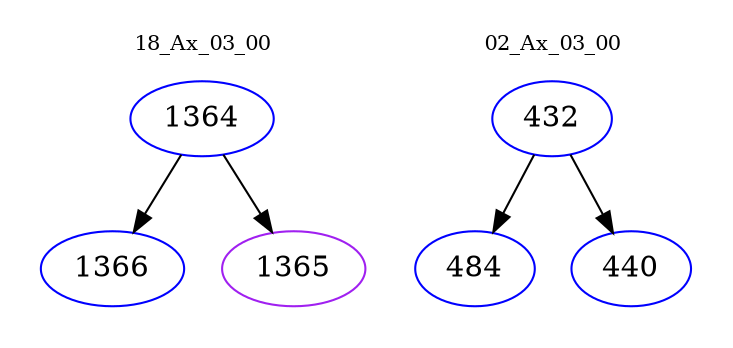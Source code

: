 digraph{
subgraph cluster_0 {
color = white
label = "18_Ax_03_00";
fontsize=10;
T0_1364 [label="1364", color="blue"]
T0_1364 -> T0_1366 [color="black"]
T0_1366 [label="1366", color="blue"]
T0_1364 -> T0_1365 [color="black"]
T0_1365 [label="1365", color="purple"]
}
subgraph cluster_1 {
color = white
label = "02_Ax_03_00";
fontsize=10;
T1_432 [label="432", color="blue"]
T1_432 -> T1_484 [color="black"]
T1_484 [label="484", color="blue"]
T1_432 -> T1_440 [color="black"]
T1_440 [label="440", color="blue"]
}
}
